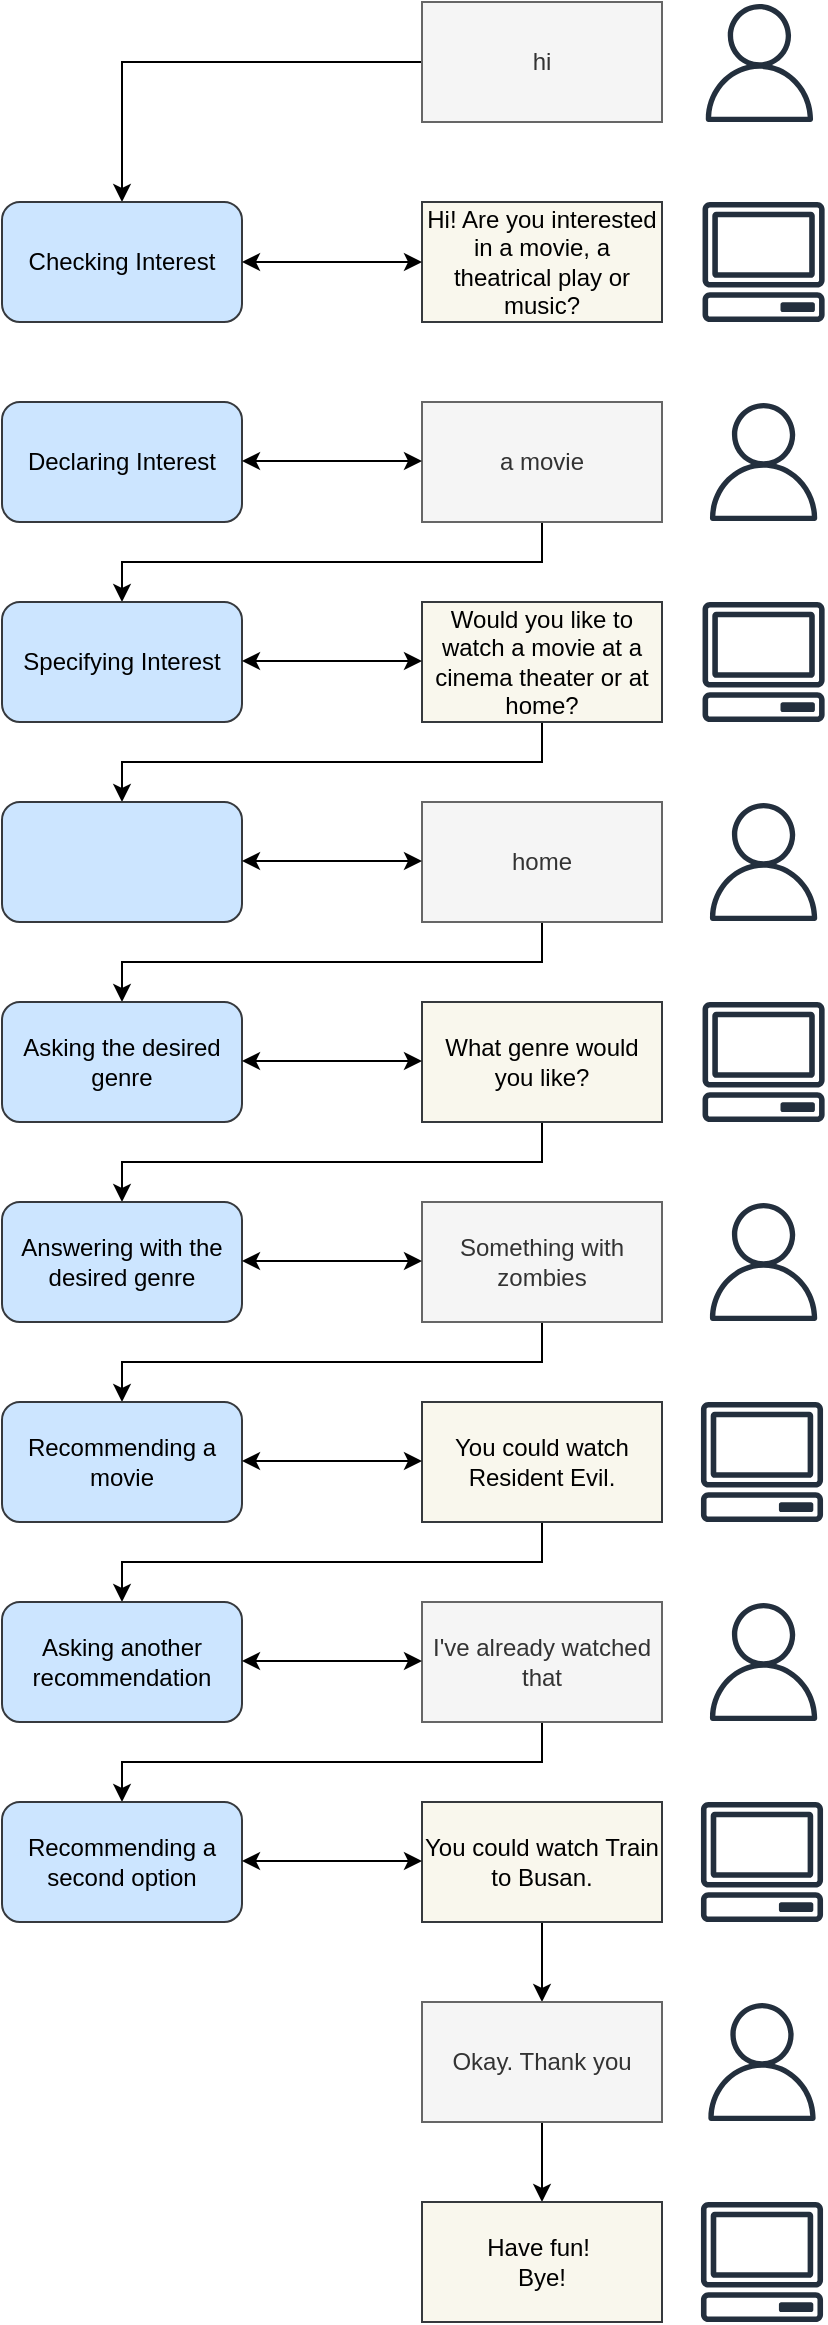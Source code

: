 <mxfile version="20.5.1" type="github">
  <diagram id="C5RBs43oDa-KdzZeNtuy" name="Page-1">
    <mxGraphModel dx="1422" dy="800" grid="1" gridSize="10" guides="1" tooltips="1" connect="1" arrows="1" fold="1" page="1" pageScale="1" pageWidth="827" pageHeight="1169" math="0" shadow="0">
      <root>
        <mxCell id="WIyWlLk6GJQsqaUBKTNV-0" />
        <mxCell id="WIyWlLk6GJQsqaUBKTNV-1" parent="WIyWlLk6GJQsqaUBKTNV-0" />
        <mxCell id="eUgK7R7ZpjUzpLGV-ujJ-0" value="Hi! Are you interested in a movie, a theatrical play or music?" style="rounded=0;whiteSpace=wrap;html=1;fillColor=#f9f7ed;strokeColor=#36393d;" vertex="1" parent="WIyWlLk6GJQsqaUBKTNV-1">
          <mxGeometry x="430" y="140" width="120" height="60" as="geometry" />
        </mxCell>
        <mxCell id="eUgK7R7ZpjUzpLGV-ujJ-58" style="edgeStyle=orthogonalEdgeStyle;rounded=0;orthogonalLoop=1;jettySize=auto;html=1;exitX=0.5;exitY=1;exitDx=0;exitDy=0;entryX=0.5;entryY=0;entryDx=0;entryDy=0;" edge="1" parent="WIyWlLk6GJQsqaUBKTNV-1" source="eUgK7R7ZpjUzpLGV-ujJ-1" target="eUgK7R7ZpjUzpLGV-ujJ-20">
          <mxGeometry relative="1" as="geometry" />
        </mxCell>
        <mxCell id="eUgK7R7ZpjUzpLGV-ujJ-1" value="a movie" style="rounded=0;whiteSpace=wrap;html=1;fillColor=#f5f5f5;fontColor=#333333;strokeColor=#666666;" vertex="1" parent="WIyWlLk6GJQsqaUBKTNV-1">
          <mxGeometry x="430" y="240" width="120" height="60" as="geometry" />
        </mxCell>
        <mxCell id="eUgK7R7ZpjUzpLGV-ujJ-60" style="edgeStyle=orthogonalEdgeStyle;rounded=0;orthogonalLoop=1;jettySize=auto;html=1;exitX=0.5;exitY=1;exitDx=0;exitDy=0;entryX=0.5;entryY=0;entryDx=0;entryDy=0;" edge="1" parent="WIyWlLk6GJQsqaUBKTNV-1" source="eUgK7R7ZpjUzpLGV-ujJ-2" target="eUgK7R7ZpjUzpLGV-ujJ-25">
          <mxGeometry relative="1" as="geometry" />
        </mxCell>
        <mxCell id="eUgK7R7ZpjUzpLGV-ujJ-2" value="Would you like to watch a movie at a cinema theater or at home?" style="rounded=0;whiteSpace=wrap;html=1;fillColor=#f9f7ed;strokeColor=#36393d;" vertex="1" parent="WIyWlLk6GJQsqaUBKTNV-1">
          <mxGeometry x="430" y="340" width="120" height="60" as="geometry" />
        </mxCell>
        <mxCell id="eUgK7R7ZpjUzpLGV-ujJ-61" style="edgeStyle=orthogonalEdgeStyle;rounded=0;orthogonalLoop=1;jettySize=auto;html=1;exitX=0.5;exitY=1;exitDx=0;exitDy=0;entryX=0.5;entryY=0;entryDx=0;entryDy=0;" edge="1" parent="WIyWlLk6GJQsqaUBKTNV-1" source="eUgK7R7ZpjUzpLGV-ujJ-3" target="eUgK7R7ZpjUzpLGV-ujJ-23">
          <mxGeometry relative="1" as="geometry" />
        </mxCell>
        <mxCell id="eUgK7R7ZpjUzpLGV-ujJ-3" value="home" style="rounded=0;whiteSpace=wrap;html=1;fillColor=#f5f5f5;fontColor=#333333;strokeColor=#666666;" vertex="1" parent="WIyWlLk6GJQsqaUBKTNV-1">
          <mxGeometry x="430" y="440" width="120" height="60" as="geometry" />
        </mxCell>
        <mxCell id="eUgK7R7ZpjUzpLGV-ujJ-63" style="edgeStyle=orthogonalEdgeStyle;rounded=0;orthogonalLoop=1;jettySize=auto;html=1;exitX=0.5;exitY=1;exitDx=0;exitDy=0;entryX=0.5;entryY=0;entryDx=0;entryDy=0;" edge="1" parent="WIyWlLk6GJQsqaUBKTNV-1" source="eUgK7R7ZpjUzpLGV-ujJ-5" target="eUgK7R7ZpjUzpLGV-ujJ-26">
          <mxGeometry relative="1" as="geometry" />
        </mxCell>
        <mxCell id="eUgK7R7ZpjUzpLGV-ujJ-5" value="What genre would you like?" style="rounded=0;whiteSpace=wrap;html=1;fillColor=#f9f7ed;strokeColor=#36393d;" vertex="1" parent="WIyWlLk6GJQsqaUBKTNV-1">
          <mxGeometry x="430" y="540" width="120" height="60" as="geometry" />
        </mxCell>
        <mxCell id="eUgK7R7ZpjUzpLGV-ujJ-64" style="edgeStyle=orthogonalEdgeStyle;rounded=0;orthogonalLoop=1;jettySize=auto;html=1;exitX=0.5;exitY=1;exitDx=0;exitDy=0;entryX=0.5;entryY=0;entryDx=0;entryDy=0;" edge="1" parent="WIyWlLk6GJQsqaUBKTNV-1" source="eUgK7R7ZpjUzpLGV-ujJ-6" target="eUgK7R7ZpjUzpLGV-ujJ-22">
          <mxGeometry relative="1" as="geometry" />
        </mxCell>
        <mxCell id="eUgK7R7ZpjUzpLGV-ujJ-6" value="Something with zombies" style="rounded=0;whiteSpace=wrap;html=1;fillColor=#f5f5f5;fontColor=#333333;strokeColor=#666666;" vertex="1" parent="WIyWlLk6GJQsqaUBKTNV-1">
          <mxGeometry x="430" y="640" width="120" height="60" as="geometry" />
        </mxCell>
        <mxCell id="eUgK7R7ZpjUzpLGV-ujJ-65" style="edgeStyle=orthogonalEdgeStyle;rounded=0;orthogonalLoop=1;jettySize=auto;html=1;exitX=0.5;exitY=1;exitDx=0;exitDy=0;" edge="1" parent="WIyWlLk6GJQsqaUBKTNV-1" source="eUgK7R7ZpjUzpLGV-ujJ-7" target="eUgK7R7ZpjUzpLGV-ujJ-27">
          <mxGeometry relative="1" as="geometry" />
        </mxCell>
        <mxCell id="eUgK7R7ZpjUzpLGV-ujJ-7" value="You could watch Resident Evil." style="rounded=0;whiteSpace=wrap;html=1;fillColor=#f9f7ed;strokeColor=#36393d;" vertex="1" parent="WIyWlLk6GJQsqaUBKTNV-1">
          <mxGeometry x="430" y="740" width="120" height="60" as="geometry" />
        </mxCell>
        <mxCell id="eUgK7R7ZpjUzpLGV-ujJ-66" style="edgeStyle=orthogonalEdgeStyle;rounded=0;orthogonalLoop=1;jettySize=auto;html=1;exitX=0.5;exitY=1;exitDx=0;exitDy=0;entryX=0.5;entryY=0;entryDx=0;entryDy=0;" edge="1" parent="WIyWlLk6GJQsqaUBKTNV-1" source="eUgK7R7ZpjUzpLGV-ujJ-8" target="eUgK7R7ZpjUzpLGV-ujJ-21">
          <mxGeometry relative="1" as="geometry" />
        </mxCell>
        <mxCell id="eUgK7R7ZpjUzpLGV-ujJ-8" value="I&#39;ve already watched that" style="rounded=0;whiteSpace=wrap;html=1;fillColor=#f5f5f5;fontColor=#333333;strokeColor=#666666;" vertex="1" parent="WIyWlLk6GJQsqaUBKTNV-1">
          <mxGeometry x="430" y="840" width="120" height="60" as="geometry" />
        </mxCell>
        <mxCell id="eUgK7R7ZpjUzpLGV-ujJ-12" value="" style="edgeStyle=orthogonalEdgeStyle;rounded=0;orthogonalLoop=1;jettySize=auto;html=1;" edge="1" parent="WIyWlLk6GJQsqaUBKTNV-1" source="eUgK7R7ZpjUzpLGV-ujJ-9" target="eUgK7R7ZpjUzpLGV-ujJ-11">
          <mxGeometry relative="1" as="geometry" />
        </mxCell>
        <mxCell id="eUgK7R7ZpjUzpLGV-ujJ-9" value="You could watch Train to Busan." style="rounded=0;whiteSpace=wrap;html=1;fillColor=#f9f7ed;strokeColor=#36393d;" vertex="1" parent="WIyWlLk6GJQsqaUBKTNV-1">
          <mxGeometry x="430" y="940" width="120" height="60" as="geometry" />
        </mxCell>
        <mxCell id="eUgK7R7ZpjUzpLGV-ujJ-15" value="" style="edgeStyle=orthogonalEdgeStyle;rounded=0;orthogonalLoop=1;jettySize=auto;html=1;" edge="1" parent="WIyWlLk6GJQsqaUBKTNV-1" source="eUgK7R7ZpjUzpLGV-ujJ-11">
          <mxGeometry relative="1" as="geometry">
            <mxPoint x="490" y="1140" as="targetPoint" />
          </mxGeometry>
        </mxCell>
        <mxCell id="eUgK7R7ZpjUzpLGV-ujJ-11" value="Okay. Thank you" style="rounded=0;whiteSpace=wrap;html=1;fillColor=#f5f5f5;fontColor=#333333;strokeColor=#666666;" vertex="1" parent="WIyWlLk6GJQsqaUBKTNV-1">
          <mxGeometry x="430" y="1040" width="120" height="60" as="geometry" />
        </mxCell>
        <mxCell id="eUgK7R7ZpjUzpLGV-ujJ-67" style="edgeStyle=orthogonalEdgeStyle;rounded=0;orthogonalLoop=1;jettySize=auto;html=1;exitX=0;exitY=0.5;exitDx=0;exitDy=0;entryX=0.5;entryY=0;entryDx=0;entryDy=0;" edge="1" parent="WIyWlLk6GJQsqaUBKTNV-1" source="eUgK7R7ZpjUzpLGV-ujJ-13" target="eUgK7R7ZpjUzpLGV-ujJ-19">
          <mxGeometry relative="1" as="geometry" />
        </mxCell>
        <mxCell id="eUgK7R7ZpjUzpLGV-ujJ-13" value="hi" style="rounded=0;whiteSpace=wrap;html=1;fillColor=#f5f5f5;strokeColor=#666666;fontColor=#333333;" vertex="1" parent="WIyWlLk6GJQsqaUBKTNV-1">
          <mxGeometry x="430" y="40" width="120" height="60" as="geometry" />
        </mxCell>
        <mxCell id="eUgK7R7ZpjUzpLGV-ujJ-16" value="Have fun!&amp;nbsp;&lt;br&gt;Bye!" style="rounded=0;whiteSpace=wrap;html=1;fillColor=#f9f7ed;strokeColor=#36393d;" vertex="1" parent="WIyWlLk6GJQsqaUBKTNV-1">
          <mxGeometry x="430" y="1140" width="120" height="60" as="geometry" />
        </mxCell>
        <mxCell id="eUgK7R7ZpjUzpLGV-ujJ-19" value="Checking Interest" style="rounded=1;whiteSpace=wrap;html=1;fillColor=#cce5ff;strokeColor=#36393d;" vertex="1" parent="WIyWlLk6GJQsqaUBKTNV-1">
          <mxGeometry x="220" y="140" width="120" height="60" as="geometry" />
        </mxCell>
        <mxCell id="eUgK7R7ZpjUzpLGV-ujJ-20" value="Specifying Interest" style="rounded=1;whiteSpace=wrap;html=1;fillColor=#cce5ff;strokeColor=#36393d;" vertex="1" parent="WIyWlLk6GJQsqaUBKTNV-1">
          <mxGeometry x="220" y="340" width="120" height="60" as="geometry" />
        </mxCell>
        <mxCell id="eUgK7R7ZpjUzpLGV-ujJ-21" value="Recommending a second option" style="rounded=1;whiteSpace=wrap;html=1;fillColor=#cce5ff;strokeColor=#36393d;" vertex="1" parent="WIyWlLk6GJQsqaUBKTNV-1">
          <mxGeometry x="220" y="940" width="120" height="60" as="geometry" />
        </mxCell>
        <mxCell id="eUgK7R7ZpjUzpLGV-ujJ-22" value="Recommending a movie" style="rounded=1;whiteSpace=wrap;html=1;fillColor=#cce5ff;strokeColor=#36393d;" vertex="1" parent="WIyWlLk6GJQsqaUBKTNV-1">
          <mxGeometry x="220" y="740" width="120" height="60" as="geometry" />
        </mxCell>
        <mxCell id="eUgK7R7ZpjUzpLGV-ujJ-23" value="Asking the desired genre" style="rounded=1;whiteSpace=wrap;html=1;fillColor=#cce5ff;strokeColor=#36393d;" vertex="1" parent="WIyWlLk6GJQsqaUBKTNV-1">
          <mxGeometry x="220" y="540" width="120" height="60" as="geometry" />
        </mxCell>
        <mxCell id="eUgK7R7ZpjUzpLGV-ujJ-24" value="Declaring Interest" style="rounded=1;whiteSpace=wrap;html=1;fillColor=#cce5ff;strokeColor=#36393d;" vertex="1" parent="WIyWlLk6GJQsqaUBKTNV-1">
          <mxGeometry x="220" y="240" width="120" height="60" as="geometry" />
        </mxCell>
        <mxCell id="eUgK7R7ZpjUzpLGV-ujJ-25" value="" style="rounded=1;whiteSpace=wrap;html=1;fillColor=#cce5ff;strokeColor=#36393d;" vertex="1" parent="WIyWlLk6GJQsqaUBKTNV-1">
          <mxGeometry x="220" y="440" width="120" height="60" as="geometry" />
        </mxCell>
        <mxCell id="eUgK7R7ZpjUzpLGV-ujJ-26" value="Answering with the desired genre" style="rounded=1;whiteSpace=wrap;html=1;fillColor=#cce5ff;strokeColor=#36393d;" vertex="1" parent="WIyWlLk6GJQsqaUBKTNV-1">
          <mxGeometry x="220" y="640" width="120" height="60" as="geometry" />
        </mxCell>
        <mxCell id="eUgK7R7ZpjUzpLGV-ujJ-27" value="Asking another recommendation" style="rounded=1;whiteSpace=wrap;html=1;fillColor=#cce5ff;strokeColor=#36393d;" vertex="1" parent="WIyWlLk6GJQsqaUBKTNV-1">
          <mxGeometry x="220" y="840" width="120" height="60" as="geometry" />
        </mxCell>
        <mxCell id="eUgK7R7ZpjUzpLGV-ujJ-34" value="" style="sketch=0;outlineConnect=0;fontColor=#232F3E;gradientColor=none;fillColor=#232F3D;strokeColor=none;dashed=0;verticalLabelPosition=bottom;verticalAlign=top;align=center;html=1;fontSize=12;fontStyle=0;aspect=fixed;pointerEvents=1;shape=mxgraph.aws4.client;" vertex="1" parent="WIyWlLk6GJQsqaUBKTNV-1">
          <mxGeometry x="570" y="340" width="61.58" height="60" as="geometry" />
        </mxCell>
        <mxCell id="eUgK7R7ZpjUzpLGV-ujJ-36" value="" style="sketch=0;outlineConnect=0;fontColor=#232F3E;gradientColor=none;fillColor=#232F3D;strokeColor=none;dashed=0;verticalLabelPosition=bottom;verticalAlign=top;align=center;html=1;fontSize=12;fontStyle=0;aspect=fixed;pointerEvents=1;shape=mxgraph.aws4.client;" vertex="1" parent="WIyWlLk6GJQsqaUBKTNV-1">
          <mxGeometry x="569.21" y="1140" width="61.58" height="60" as="geometry" />
        </mxCell>
        <mxCell id="eUgK7R7ZpjUzpLGV-ujJ-37" value="" style="sketch=0;outlineConnect=0;fontColor=#232F3E;gradientColor=none;fillColor=#232F3D;strokeColor=none;dashed=0;verticalLabelPosition=bottom;verticalAlign=top;align=center;html=1;fontSize=12;fontStyle=0;aspect=fixed;pointerEvents=1;shape=mxgraph.aws4.client;" vertex="1" parent="WIyWlLk6GJQsqaUBKTNV-1">
          <mxGeometry x="569.21" y="940" width="61.58" height="60" as="geometry" />
        </mxCell>
        <mxCell id="eUgK7R7ZpjUzpLGV-ujJ-38" value="" style="sketch=0;outlineConnect=0;fontColor=#232F3E;gradientColor=none;fillColor=#232F3D;strokeColor=none;dashed=0;verticalLabelPosition=bottom;verticalAlign=top;align=center;html=1;fontSize=12;fontStyle=0;aspect=fixed;pointerEvents=1;shape=mxgraph.aws4.client;" vertex="1" parent="WIyWlLk6GJQsqaUBKTNV-1">
          <mxGeometry x="569.21" y="740" width="61.58" height="60" as="geometry" />
        </mxCell>
        <mxCell id="eUgK7R7ZpjUzpLGV-ujJ-39" value="" style="sketch=0;outlineConnect=0;fontColor=#232F3E;gradientColor=none;fillColor=#232F3D;strokeColor=none;dashed=0;verticalLabelPosition=bottom;verticalAlign=top;align=center;html=1;fontSize=12;fontStyle=0;aspect=fixed;pointerEvents=1;shape=mxgraph.aws4.client;" vertex="1" parent="WIyWlLk6GJQsqaUBKTNV-1">
          <mxGeometry x="570" y="540" width="61.58" height="60" as="geometry" />
        </mxCell>
        <mxCell id="eUgK7R7ZpjUzpLGV-ujJ-40" value="" style="sketch=0;outlineConnect=0;fontColor=#232F3E;gradientColor=none;fillColor=#232F3D;strokeColor=none;dashed=0;verticalLabelPosition=bottom;verticalAlign=top;align=center;html=1;fontSize=12;fontStyle=0;aspect=fixed;pointerEvents=1;shape=mxgraph.aws4.user;" vertex="1" parent="WIyWlLk6GJQsqaUBKTNV-1">
          <mxGeometry x="569.21" y="41" width="59" height="59" as="geometry" />
        </mxCell>
        <mxCell id="eUgK7R7ZpjUzpLGV-ujJ-41" value="" style="sketch=0;outlineConnect=0;fontColor=#232F3E;gradientColor=none;fillColor=#232F3D;strokeColor=none;dashed=0;verticalLabelPosition=bottom;verticalAlign=top;align=center;html=1;fontSize=12;fontStyle=0;aspect=fixed;pointerEvents=1;shape=mxgraph.aws4.client;" vertex="1" parent="WIyWlLk6GJQsqaUBKTNV-1">
          <mxGeometry x="570" y="140" width="61.58" height="60" as="geometry" />
        </mxCell>
        <mxCell id="eUgK7R7ZpjUzpLGV-ujJ-42" value="" style="sketch=0;outlineConnect=0;fontColor=#232F3E;gradientColor=none;fillColor=#232F3D;strokeColor=none;dashed=0;verticalLabelPosition=bottom;verticalAlign=top;align=center;html=1;fontSize=12;fontStyle=0;aspect=fixed;pointerEvents=1;shape=mxgraph.aws4.user;" vertex="1" parent="WIyWlLk6GJQsqaUBKTNV-1">
          <mxGeometry x="570.5" y="1040.5" width="59" height="59" as="geometry" />
        </mxCell>
        <mxCell id="eUgK7R7ZpjUzpLGV-ujJ-43" value="" style="sketch=0;outlineConnect=0;fontColor=#232F3E;gradientColor=none;fillColor=#232F3D;strokeColor=none;dashed=0;verticalLabelPosition=bottom;verticalAlign=top;align=center;html=1;fontSize=12;fontStyle=0;aspect=fixed;pointerEvents=1;shape=mxgraph.aws4.user;" vertex="1" parent="WIyWlLk6GJQsqaUBKTNV-1">
          <mxGeometry x="571.29" y="640.5" width="59" height="59" as="geometry" />
        </mxCell>
        <mxCell id="eUgK7R7ZpjUzpLGV-ujJ-44" value="" style="sketch=0;outlineConnect=0;fontColor=#232F3E;gradientColor=none;fillColor=#232F3D;strokeColor=none;dashed=0;verticalLabelPosition=bottom;verticalAlign=top;align=center;html=1;fontSize=12;fontStyle=0;aspect=fixed;pointerEvents=1;shape=mxgraph.aws4.user;" vertex="1" parent="WIyWlLk6GJQsqaUBKTNV-1">
          <mxGeometry x="571.29" y="440.5" width="59" height="59" as="geometry" />
        </mxCell>
        <mxCell id="eUgK7R7ZpjUzpLGV-ujJ-45" value="" style="sketch=0;outlineConnect=0;fontColor=#232F3E;gradientColor=none;fillColor=#232F3D;strokeColor=none;dashed=0;verticalLabelPosition=bottom;verticalAlign=top;align=center;html=1;fontSize=12;fontStyle=0;aspect=fixed;pointerEvents=1;shape=mxgraph.aws4.user;" vertex="1" parent="WIyWlLk6GJQsqaUBKTNV-1">
          <mxGeometry x="571.29" y="240.5" width="59" height="59" as="geometry" />
        </mxCell>
        <mxCell id="eUgK7R7ZpjUzpLGV-ujJ-46" value="" style="sketch=0;outlineConnect=0;fontColor=#232F3E;gradientColor=none;fillColor=#232F3D;strokeColor=none;dashed=0;verticalLabelPosition=bottom;verticalAlign=top;align=center;html=1;fontSize=12;fontStyle=0;aspect=fixed;pointerEvents=1;shape=mxgraph.aws4.user;" vertex="1" parent="WIyWlLk6GJQsqaUBKTNV-1">
          <mxGeometry x="571.29" y="840.5" width="59" height="59" as="geometry" />
        </mxCell>
        <mxCell id="eUgK7R7ZpjUzpLGV-ujJ-48" value="" style="endArrow=classic;startArrow=classic;html=1;rounded=0;entryX=0;entryY=0.5;entryDx=0;entryDy=0;exitX=1;exitY=0.5;exitDx=0;exitDy=0;" edge="1" parent="WIyWlLk6GJQsqaUBKTNV-1" source="eUgK7R7ZpjUzpLGV-ujJ-19" target="eUgK7R7ZpjUzpLGV-ujJ-0">
          <mxGeometry width="50" height="50" relative="1" as="geometry">
            <mxPoint x="340" y="200" as="sourcePoint" />
            <mxPoint x="390" y="150" as="targetPoint" />
          </mxGeometry>
        </mxCell>
        <mxCell id="eUgK7R7ZpjUzpLGV-ujJ-49" value="" style="endArrow=classic;startArrow=classic;html=1;rounded=0;entryX=0;entryY=0.5;entryDx=0;entryDy=0;exitX=1;exitY=0.5;exitDx=0;exitDy=0;" edge="1" parent="WIyWlLk6GJQsqaUBKTNV-1">
          <mxGeometry width="50" height="50" relative="1" as="geometry">
            <mxPoint x="340" y="569.5" as="sourcePoint" />
            <mxPoint x="430" y="569.5" as="targetPoint" />
          </mxGeometry>
        </mxCell>
        <mxCell id="eUgK7R7ZpjUzpLGV-ujJ-50" value="" style="endArrow=classic;startArrow=classic;html=1;rounded=0;entryX=0;entryY=0.5;entryDx=0;entryDy=0;exitX=1;exitY=0.5;exitDx=0;exitDy=0;" edge="1" parent="WIyWlLk6GJQsqaUBKTNV-1">
          <mxGeometry width="50" height="50" relative="1" as="geometry">
            <mxPoint x="340" y="469.5" as="sourcePoint" />
            <mxPoint x="430" y="469.5" as="targetPoint" />
          </mxGeometry>
        </mxCell>
        <mxCell id="eUgK7R7ZpjUzpLGV-ujJ-51" value="" style="endArrow=classic;startArrow=classic;html=1;rounded=0;entryX=0;entryY=0.5;entryDx=0;entryDy=0;exitX=1;exitY=0.5;exitDx=0;exitDy=0;" edge="1" parent="WIyWlLk6GJQsqaUBKTNV-1">
          <mxGeometry width="50" height="50" relative="1" as="geometry">
            <mxPoint x="340" y="369.5" as="sourcePoint" />
            <mxPoint x="430" y="369.5" as="targetPoint" />
          </mxGeometry>
        </mxCell>
        <mxCell id="eUgK7R7ZpjUzpLGV-ujJ-52" value="" style="endArrow=classic;startArrow=classic;html=1;rounded=0;entryX=0;entryY=0.5;entryDx=0;entryDy=0;exitX=1;exitY=0.5;exitDx=0;exitDy=0;" edge="1" parent="WIyWlLk6GJQsqaUBKTNV-1">
          <mxGeometry width="50" height="50" relative="1" as="geometry">
            <mxPoint x="340" y="269.5" as="sourcePoint" />
            <mxPoint x="430" y="269.5" as="targetPoint" />
          </mxGeometry>
        </mxCell>
        <mxCell id="eUgK7R7ZpjUzpLGV-ujJ-53" value="" style="endArrow=classic;startArrow=classic;html=1;rounded=0;entryX=0;entryY=0.5;entryDx=0;entryDy=0;exitX=1;exitY=0.5;exitDx=0;exitDy=0;" edge="1" parent="WIyWlLk6GJQsqaUBKTNV-1">
          <mxGeometry width="50" height="50" relative="1" as="geometry">
            <mxPoint x="340" y="669.5" as="sourcePoint" />
            <mxPoint x="430" y="669.5" as="targetPoint" />
          </mxGeometry>
        </mxCell>
        <mxCell id="eUgK7R7ZpjUzpLGV-ujJ-54" value="" style="endArrow=classic;startArrow=classic;html=1;rounded=0;entryX=0;entryY=0.5;entryDx=0;entryDy=0;exitX=1;exitY=0.5;exitDx=0;exitDy=0;" edge="1" parent="WIyWlLk6GJQsqaUBKTNV-1">
          <mxGeometry width="50" height="50" relative="1" as="geometry">
            <mxPoint x="340" y="769.5" as="sourcePoint" />
            <mxPoint x="430" y="769.5" as="targetPoint" />
          </mxGeometry>
        </mxCell>
        <mxCell id="eUgK7R7ZpjUzpLGV-ujJ-55" value="" style="endArrow=classic;startArrow=classic;html=1;rounded=0;entryX=0;entryY=0.5;entryDx=0;entryDy=0;exitX=1;exitY=0.5;exitDx=0;exitDy=0;" edge="1" parent="WIyWlLk6GJQsqaUBKTNV-1">
          <mxGeometry width="50" height="50" relative="1" as="geometry">
            <mxPoint x="340" y="869.5" as="sourcePoint" />
            <mxPoint x="430" y="869.5" as="targetPoint" />
          </mxGeometry>
        </mxCell>
        <mxCell id="eUgK7R7ZpjUzpLGV-ujJ-57" value="" style="endArrow=classic;startArrow=classic;html=1;rounded=0;entryX=0;entryY=0.5;entryDx=0;entryDy=0;exitX=1;exitY=0.5;exitDx=0;exitDy=0;" edge="1" parent="WIyWlLk6GJQsqaUBKTNV-1">
          <mxGeometry width="50" height="50" relative="1" as="geometry">
            <mxPoint x="340" y="969.5" as="sourcePoint" />
            <mxPoint x="430" y="969.5" as="targetPoint" />
          </mxGeometry>
        </mxCell>
      </root>
    </mxGraphModel>
  </diagram>
</mxfile>
